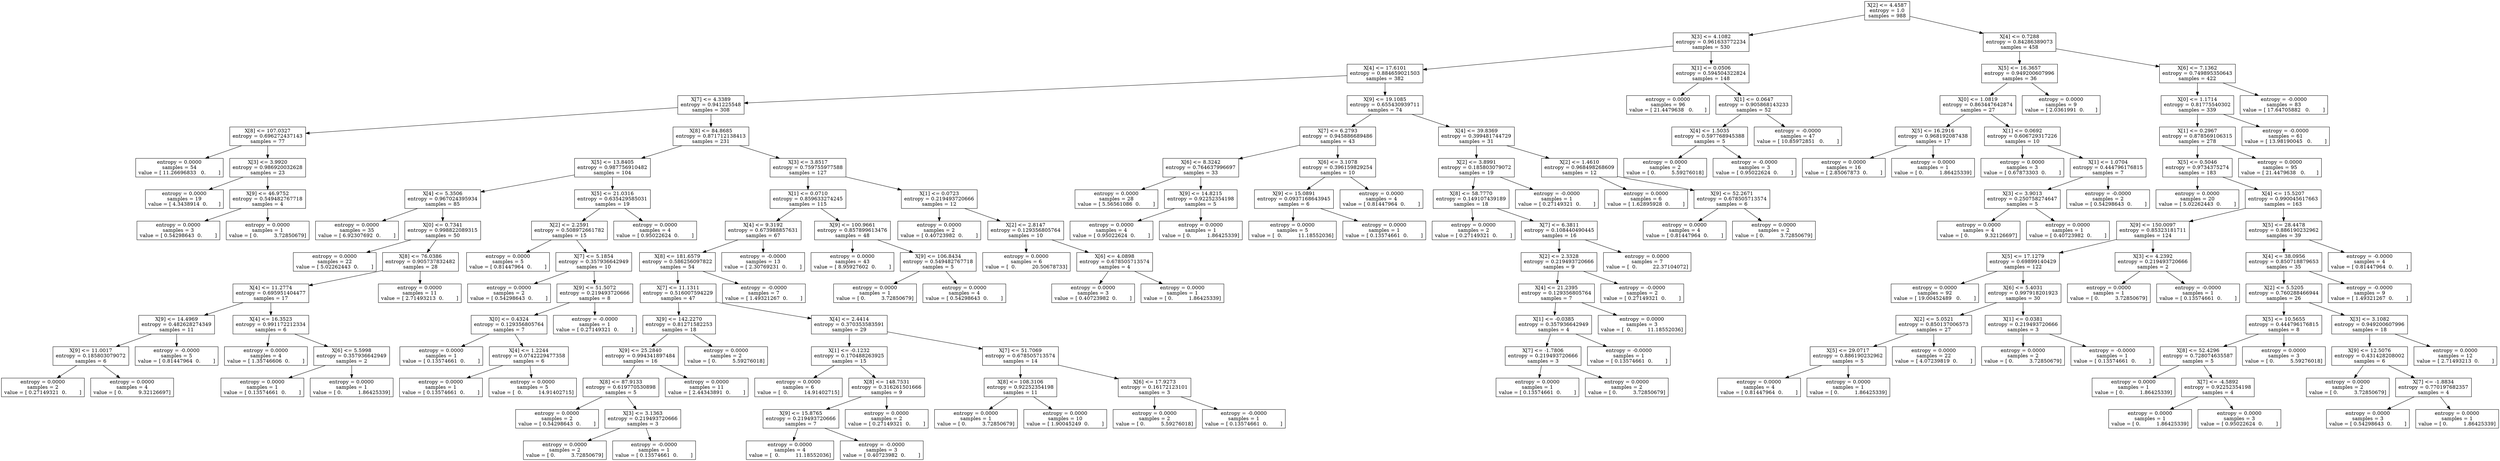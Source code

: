 digraph Tree {
0 [label="X[2] <= 4.4587\nentropy = 1.0\nsamples = 988", shape="box"] ;
1 [label="X[3] <= 4.1082\nentropy = 0.961633772234\nsamples = 530", shape="box"] ;
0 -> 1 ;
2 [label="X[4] <= 17.6101\nentropy = 0.884659021503\nsamples = 382", shape="box"] ;
1 -> 2 ;
3 [label="X[7] <= 4.3389\nentropy = 0.941225548\nsamples = 308", shape="box"] ;
2 -> 3 ;
4 [label="X[8] <= 107.0327\nentropy = 0.696272437143\nsamples = 77", shape="box"] ;
3 -> 4 ;
5 [label="entropy = 0.0000\nsamples = 54\nvalue = [ 11.26696833   0.        ]", shape="box"] ;
4 -> 5 ;
6 [label="X[3] <= 3.9920\nentropy = 0.986920032628\nsamples = 23", shape="box"] ;
4 -> 6 ;
7 [label="entropy = 0.0000\nsamples = 19\nvalue = [ 4.3438914  0.       ]", shape="box"] ;
6 -> 7 ;
8 [label="X[9] <= 46.9752\nentropy = 0.549482767718\nsamples = 4", shape="box"] ;
6 -> 8 ;
9 [label="entropy = 0.0000\nsamples = 3\nvalue = [ 0.54298643  0.        ]", shape="box"] ;
8 -> 9 ;
10 [label="entropy = 0.0000\nsamples = 1\nvalue = [ 0.          3.72850679]", shape="box"] ;
8 -> 10 ;
11 [label="X[8] <= 84.8685\nentropy = 0.871712138413\nsamples = 231", shape="box"] ;
3 -> 11 ;
12 [label="X[5] <= 13.8405\nentropy = 0.987756910482\nsamples = 104", shape="box"] ;
11 -> 12 ;
13 [label="X[4] <= 5.3506\nentropy = 0.967024395934\nsamples = 85", shape="box"] ;
12 -> 13 ;
14 [label="entropy = 0.0000\nsamples = 35\nvalue = [ 6.92307692  0.        ]", shape="box"] ;
13 -> 14 ;
15 [label="X[0] <= 0.7341\nentropy = 0.998822089315\nsamples = 50", shape="box"] ;
13 -> 15 ;
16 [label="entropy = 0.0000\nsamples = 22\nvalue = [ 5.02262443  0.        ]", shape="box"] ;
15 -> 16 ;
17 [label="X[8] <= 76.0386\nentropy = 0.905737832482\nsamples = 28", shape="box"] ;
15 -> 17 ;
18 [label="X[4] <= 11.2774\nentropy = 0.695951404477\nsamples = 17", shape="box"] ;
17 -> 18 ;
19 [label="X[9] <= 14.4969\nentropy = 0.482628274349\nsamples = 11", shape="box"] ;
18 -> 19 ;
20 [label="X[9] <= 11.0017\nentropy = 0.185803079072\nsamples = 6", shape="box"] ;
19 -> 20 ;
21 [label="entropy = 0.0000\nsamples = 2\nvalue = [ 0.27149321  0.        ]", shape="box"] ;
20 -> 21 ;
22 [label="entropy = 0.0000\nsamples = 4\nvalue = [ 0.          9.32126697]", shape="box"] ;
20 -> 22 ;
23 [label="entropy = -0.0000\nsamples = 5\nvalue = [ 0.81447964  0.        ]", shape="box"] ;
19 -> 23 ;
24 [label="X[4] <= 16.3523\nentropy = 0.991172212334\nsamples = 6", shape="box"] ;
18 -> 24 ;
25 [label="entropy = 0.0000\nsamples = 4\nvalue = [ 1.35746606  0.        ]", shape="box"] ;
24 -> 25 ;
26 [label="X[6] <= 5.5998\nentropy = 0.357936642949\nsamples = 2", shape="box"] ;
24 -> 26 ;
27 [label="entropy = 0.0000\nsamples = 1\nvalue = [ 0.13574661  0.        ]", shape="box"] ;
26 -> 27 ;
28 [label="entropy = 0.0000\nsamples = 1\nvalue = [ 0.          1.86425339]", shape="box"] ;
26 -> 28 ;
29 [label="entropy = 0.0000\nsamples = 11\nvalue = [ 2.71493213  0.        ]", shape="box"] ;
17 -> 29 ;
30 [label="X[5] <= 21.0316\nentropy = 0.635429585031\nsamples = 19", shape="box"] ;
12 -> 30 ;
31 [label="X[2] <= 2.2591\nentropy = 0.508972661782\nsamples = 15", shape="box"] ;
30 -> 31 ;
32 [label="entropy = 0.0000\nsamples = 5\nvalue = [ 0.81447964  0.        ]", shape="box"] ;
31 -> 32 ;
33 [label="X[7] <= 5.1854\nentropy = 0.357936642949\nsamples = 10", shape="box"] ;
31 -> 33 ;
34 [label="entropy = 0.0000\nsamples = 2\nvalue = [ 0.54298643  0.        ]", shape="box"] ;
33 -> 34 ;
35 [label="X[9] <= 51.5072\nentropy = 0.219493720666\nsamples = 8", shape="box"] ;
33 -> 35 ;
36 [label="X[0] <= 0.4324\nentropy = 0.129356805764\nsamples = 7", shape="box"] ;
35 -> 36 ;
37 [label="entropy = 0.0000\nsamples = 1\nvalue = [ 0.13574661  0.        ]", shape="box"] ;
36 -> 37 ;
38 [label="X[4] <= 1.2244\nentropy = 0.0742229477358\nsamples = 6", shape="box"] ;
36 -> 38 ;
39 [label="entropy = 0.0000\nsamples = 1\nvalue = [ 0.13574661  0.        ]", shape="box"] ;
38 -> 39 ;
40 [label="entropy = 0.0000\nsamples = 5\nvalue = [  0.          14.91402715]", shape="box"] ;
38 -> 40 ;
41 [label="entropy = -0.0000\nsamples = 1\nvalue = [ 0.27149321  0.        ]", shape="box"] ;
35 -> 41 ;
42 [label="entropy = 0.0000\nsamples = 4\nvalue = [ 0.95022624  0.        ]", shape="box"] ;
30 -> 42 ;
43 [label="X[3] <= 3.8517\nentropy = 0.759755977588\nsamples = 127", shape="box"] ;
11 -> 43 ;
44 [label="X[1] <= 0.0710\nentropy = 0.859633274245\nsamples = 115", shape="box"] ;
43 -> 44 ;
45 [label="X[4] <= 9.3192\nentropy = 0.673988857631\nsamples = 67", shape="box"] ;
44 -> 45 ;
46 [label="X[8] <= 181.6579\nentropy = 0.586256097822\nsamples = 54", shape="box"] ;
45 -> 46 ;
47 [label="X[7] <= 11.1311\nentropy = 0.516007594229\nsamples = 47", shape="box"] ;
46 -> 47 ;
48 [label="X[9] <= 142.2270\nentropy = 0.81271582253\nsamples = 18", shape="box"] ;
47 -> 48 ;
49 [label="X[9] <= 25.2840\nentropy = 0.994341897484\nsamples = 16", shape="box"] ;
48 -> 49 ;
50 [label="X[8] <= 87.9133\nentropy = 0.619770530898\nsamples = 5", shape="box"] ;
49 -> 50 ;
51 [label="entropy = 0.0000\nsamples = 2\nvalue = [ 0.54298643  0.        ]", shape="box"] ;
50 -> 51 ;
52 [label="X[3] <= 3.1363\nentropy = 0.219493720666\nsamples = 3", shape="box"] ;
50 -> 52 ;
53 [label="entropy = 0.0000\nsamples = 2\nvalue = [ 0.          3.72850679]", shape="box"] ;
52 -> 53 ;
54 [label="entropy = -0.0000\nsamples = 1\nvalue = [ 0.13574661  0.        ]", shape="box"] ;
52 -> 54 ;
55 [label="entropy = 0.0000\nsamples = 11\nvalue = [ 2.44343891  0.        ]", shape="box"] ;
49 -> 55 ;
56 [label="entropy = 0.0000\nsamples = 2\nvalue = [ 0.          5.59276018]", shape="box"] ;
48 -> 56 ;
57 [label="X[4] <= 2.4414\nentropy = 0.370353583591\nsamples = 29", shape="box"] ;
47 -> 57 ;
58 [label="X[1] <= -0.1232\nentropy = 0.170488263925\nsamples = 15", shape="box"] ;
57 -> 58 ;
59 [label="entropy = 0.0000\nsamples = 6\nvalue = [  0.          14.91402715]", shape="box"] ;
58 -> 59 ;
60 [label="X[8] <= 148.7531\nentropy = 0.316261501666\nsamples = 9", shape="box"] ;
58 -> 60 ;
61 [label="X[9] <= 15.8765\nentropy = 0.219493720666\nsamples = 7", shape="box"] ;
60 -> 61 ;
62 [label="entropy = 0.0000\nsamples = 4\nvalue = [  0.          11.18552036]", shape="box"] ;
61 -> 62 ;
63 [label="entropy = -0.0000\nsamples = 3\nvalue = [ 0.40723982  0.        ]", shape="box"] ;
61 -> 63 ;
64 [label="entropy = 0.0000\nsamples = 2\nvalue = [ 0.27149321  0.        ]", shape="box"] ;
60 -> 64 ;
65 [label="X[7] <= 51.7069\nentropy = 0.678505713574\nsamples = 14", shape="box"] ;
57 -> 65 ;
66 [label="X[8] <= 108.3106\nentropy = 0.92252354198\nsamples = 11", shape="box"] ;
65 -> 66 ;
67 [label="entropy = 0.0000\nsamples = 1\nvalue = [ 0.          3.72850679]", shape="box"] ;
66 -> 67 ;
68 [label="entropy = 0.0000\nsamples = 10\nvalue = [ 1.90045249  0.        ]", shape="box"] ;
66 -> 68 ;
69 [label="X[6] <= 17.9273\nentropy = 0.16172123101\nsamples = 3", shape="box"] ;
65 -> 69 ;
70 [label="entropy = 0.0000\nsamples = 2\nvalue = [ 0.          5.59276018]", shape="box"] ;
69 -> 70 ;
71 [label="entropy = -0.0000\nsamples = 1\nvalue = [ 0.13574661  0.        ]", shape="box"] ;
69 -> 71 ;
72 [label="entropy = -0.0000\nsamples = 7\nvalue = [ 1.49321267  0.        ]", shape="box"] ;
46 -> 72 ;
73 [label="entropy = -0.0000\nsamples = 13\nvalue = [ 2.30769231  0.        ]", shape="box"] ;
45 -> 73 ;
74 [label="X[9] <= 100.9661\nentropy = 0.857899613476\nsamples = 48", shape="box"] ;
44 -> 74 ;
75 [label="entropy = 0.0000\nsamples = 43\nvalue = [ 8.95927602  0.        ]", shape="box"] ;
74 -> 75 ;
76 [label="X[9] <= 106.8434\nentropy = 0.549482767718\nsamples = 5", shape="box"] ;
74 -> 76 ;
77 [label="entropy = 0.0000\nsamples = 1\nvalue = [ 0.          3.72850679]", shape="box"] ;
76 -> 77 ;
78 [label="entropy = 0.0000\nsamples = 4\nvalue = [ 0.54298643  0.        ]", shape="box"] ;
76 -> 78 ;
79 [label="X[1] <= 0.0723\nentropy = 0.219493720666\nsamples = 12", shape="box"] ;
43 -> 79 ;
80 [label="entropy = 0.0000\nsamples = 2\nvalue = [ 0.40723982  0.        ]", shape="box"] ;
79 -> 80 ;
81 [label="X[2] <= 2.8147\nentropy = 0.129356805764\nsamples = 10", shape="box"] ;
79 -> 81 ;
82 [label="entropy = 0.0000\nsamples = 6\nvalue = [  0.          20.50678733]", shape="box"] ;
81 -> 82 ;
83 [label="X[6] <= 4.0898\nentropy = 0.678505713574\nsamples = 4", shape="box"] ;
81 -> 83 ;
84 [label="entropy = 0.0000\nsamples = 3\nvalue = [ 0.40723982  0.        ]", shape="box"] ;
83 -> 84 ;
85 [label="entropy = 0.0000\nsamples = 1\nvalue = [ 0.          1.86425339]", shape="box"] ;
83 -> 85 ;
86 [label="X[9] <= 19.1085\nentropy = 0.655430939711\nsamples = 74", shape="box"] ;
2 -> 86 ;
87 [label="X[7] <= 6.2793\nentropy = 0.945886689486\nsamples = 43", shape="box"] ;
86 -> 87 ;
88 [label="X[6] <= 8.3242\nentropy = 0.764637996697\nsamples = 33", shape="box"] ;
87 -> 88 ;
89 [label="entropy = 0.0000\nsamples = 28\nvalue = [ 5.56561086  0.        ]", shape="box"] ;
88 -> 89 ;
90 [label="X[9] <= 14.8215\nentropy = 0.92252354198\nsamples = 5", shape="box"] ;
88 -> 90 ;
91 [label="entropy = 0.0000\nsamples = 4\nvalue = [ 0.95022624  0.        ]", shape="box"] ;
90 -> 91 ;
92 [label="entropy = 0.0000\nsamples = 1\nvalue = [ 0.          1.86425339]", shape="box"] ;
90 -> 92 ;
93 [label="X[6] <= 3.1078\nentropy = 0.396159829254\nsamples = 10", shape="box"] ;
87 -> 93 ;
94 [label="X[9] <= 15.0891\nentropy = 0.0937168643945\nsamples = 6", shape="box"] ;
93 -> 94 ;
95 [label="entropy = 0.0000\nsamples = 5\nvalue = [  0.          11.18552036]", shape="box"] ;
94 -> 95 ;
96 [label="entropy = 0.0000\nsamples = 1\nvalue = [ 0.13574661  0.        ]", shape="box"] ;
94 -> 96 ;
97 [label="entropy = 0.0000\nsamples = 4\nvalue = [ 0.81447964  0.        ]", shape="box"] ;
93 -> 97 ;
98 [label="X[4] <= 39.8369\nentropy = 0.399481744729\nsamples = 31", shape="box"] ;
86 -> 98 ;
99 [label="X[2] <= 3.8991\nentropy = 0.185803079072\nsamples = 19", shape="box"] ;
98 -> 99 ;
100 [label="X[8] <= 58.7770\nentropy = 0.149107439189\nsamples = 18", shape="box"] ;
99 -> 100 ;
101 [label="entropy = 0.0000\nsamples = 2\nvalue = [ 0.27149321  0.        ]", shape="box"] ;
100 -> 101 ;
102 [label="X[7] <= 6.3811\nentropy = 0.108440490445\nsamples = 16", shape="box"] ;
100 -> 102 ;
103 [label="X[2] <= 2.3328\nentropy = 0.219493720666\nsamples = 9", shape="box"] ;
102 -> 103 ;
104 [label="X[4] <= 21.2395\nentropy = 0.129356805764\nsamples = 7", shape="box"] ;
103 -> 104 ;
105 [label="X[1] <= -0.0385\nentropy = 0.357936642949\nsamples = 4", shape="box"] ;
104 -> 105 ;
106 [label="X[7] <= -1.7806\nentropy = 0.219493720666\nsamples = 3", shape="box"] ;
105 -> 106 ;
107 [label="entropy = 0.0000\nsamples = 1\nvalue = [ 0.13574661  0.        ]", shape="box"] ;
106 -> 107 ;
108 [label="entropy = 0.0000\nsamples = 2\nvalue = [ 0.          3.72850679]", shape="box"] ;
106 -> 108 ;
109 [label="entropy = -0.0000\nsamples = 1\nvalue = [ 0.13574661  0.        ]", shape="box"] ;
105 -> 109 ;
110 [label="entropy = 0.0000\nsamples = 3\nvalue = [  0.          11.18552036]", shape="box"] ;
104 -> 110 ;
111 [label="entropy = -0.0000\nsamples = 2\nvalue = [ 0.27149321  0.        ]", shape="box"] ;
103 -> 111 ;
112 [label="entropy = 0.0000\nsamples = 7\nvalue = [  0.          22.37104072]", shape="box"] ;
102 -> 112 ;
113 [label="entropy = -0.0000\nsamples = 1\nvalue = [ 0.27149321  0.        ]", shape="box"] ;
99 -> 113 ;
114 [label="X[2] <= 1.4610\nentropy = 0.968498268609\nsamples = 12", shape="box"] ;
98 -> 114 ;
115 [label="entropy = 0.0000\nsamples = 6\nvalue = [ 1.62895928  0.        ]", shape="box"] ;
114 -> 115 ;
116 [label="X[9] <= 52.2671\nentropy = 0.678505713574\nsamples = 6", shape="box"] ;
114 -> 116 ;
117 [label="entropy = 0.0000\nsamples = 4\nvalue = [ 0.81447964  0.        ]", shape="box"] ;
116 -> 117 ;
118 [label="entropy = 0.0000\nsamples = 2\nvalue = [ 0.          3.72850679]", shape="box"] ;
116 -> 118 ;
119 [label="X[1] <= 0.0506\nentropy = 0.594504322824\nsamples = 148", shape="box"] ;
1 -> 119 ;
120 [label="entropy = 0.0000\nsamples = 96\nvalue = [ 21.4479638   0.       ]", shape="box"] ;
119 -> 120 ;
121 [label="X[1] <= 0.0647\nentropy = 0.905868143233\nsamples = 52", shape="box"] ;
119 -> 121 ;
122 [label="X[4] <= 1.5035\nentropy = 0.597768945388\nsamples = 5", shape="box"] ;
121 -> 122 ;
123 [label="entropy = 0.0000\nsamples = 2\nvalue = [ 0.          5.59276018]", shape="box"] ;
122 -> 123 ;
124 [label="entropy = -0.0000\nsamples = 3\nvalue = [ 0.95022624  0.        ]", shape="box"] ;
122 -> 124 ;
125 [label="entropy = -0.0000\nsamples = 47\nvalue = [ 10.85972851   0.        ]", shape="box"] ;
121 -> 125 ;
126 [label="X[4] <= 0.7288\nentropy = 0.84286389073\nsamples = 458", shape="box"] ;
0 -> 126 ;
127 [label="X[5] <= 16.3657\nentropy = 0.949200607996\nsamples = 36", shape="box"] ;
126 -> 127 ;
128 [label="X[0] <= 1.0819\nentropy = 0.863447642874\nsamples = 27", shape="box"] ;
127 -> 128 ;
129 [label="X[5] <= 16.2916\nentropy = 0.968192087438\nsamples = 17", shape="box"] ;
128 -> 129 ;
130 [label="entropy = 0.0000\nsamples = 16\nvalue = [ 2.85067873  0.        ]", shape="box"] ;
129 -> 130 ;
131 [label="entropy = 0.0000\nsamples = 1\nvalue = [ 0.          1.86425339]", shape="box"] ;
129 -> 131 ;
132 [label="X[1] <= 0.0692\nentropy = 0.606729317226\nsamples = 10", shape="box"] ;
128 -> 132 ;
133 [label="entropy = 0.0000\nsamples = 3\nvalue = [ 0.67873303  0.        ]", shape="box"] ;
132 -> 133 ;
134 [label="X[1] <= 1.0704\nentropy = 0.444796176815\nsamples = 7", shape="box"] ;
132 -> 134 ;
135 [label="X[3] <= 3.9013\nentropy = 0.250758274647\nsamples = 5", shape="box"] ;
134 -> 135 ;
136 [label="entropy = 0.0000\nsamples = 4\nvalue = [ 0.          9.32126697]", shape="box"] ;
135 -> 136 ;
137 [label="entropy = 0.0000\nsamples = 1\nvalue = [ 0.40723982  0.        ]", shape="box"] ;
135 -> 137 ;
138 [label="entropy = -0.0000\nsamples = 2\nvalue = [ 0.54298643  0.        ]", shape="box"] ;
134 -> 138 ;
139 [label="entropy = 0.0000\nsamples = 9\nvalue = [ 2.0361991  0.       ]", shape="box"] ;
127 -> 139 ;
140 [label="X[6] <= 7.1362\nentropy = 0.749895350643\nsamples = 422", shape="box"] ;
126 -> 140 ;
141 [label="X[0] <= 1.1714\nentropy = 0.81775540302\nsamples = 339", shape="box"] ;
140 -> 141 ;
142 [label="X[1] <= 0.2967\nentropy = 0.878569106315\nsamples = 278", shape="box"] ;
141 -> 142 ;
143 [label="X[5] <= 0.5046\nentropy = 0.9734375274\nsamples = 183", shape="box"] ;
142 -> 143 ;
144 [label="entropy = 0.0000\nsamples = 20\nvalue = [ 5.02262443  0.        ]", shape="box"] ;
143 -> 144 ;
145 [label="X[4] <= 15.5207\nentropy = 0.990045617663\nsamples = 163", shape="box"] ;
143 -> 145 ;
146 [label="X[9] <= 150.0097\nentropy = 0.85323181711\nsamples = 124", shape="box"] ;
145 -> 146 ;
147 [label="X[5] <= 17.1279\nentropy = 0.69899140429\nsamples = 122", shape="box"] ;
146 -> 147 ;
148 [label="entropy = 0.0000\nsamples = 92\nvalue = [ 19.00452489   0.        ]", shape="box"] ;
147 -> 148 ;
149 [label="X[6] <= 5.4031\nentropy = 0.997918201923\nsamples = 30", shape="box"] ;
147 -> 149 ;
150 [label="X[2] <= 5.0521\nentropy = 0.850137006573\nsamples = 27", shape="box"] ;
149 -> 150 ;
151 [label="X[5] <= 29.0717\nentropy = 0.886190232962\nsamples = 5", shape="box"] ;
150 -> 151 ;
152 [label="entropy = 0.0000\nsamples = 4\nvalue = [ 0.81447964  0.        ]", shape="box"] ;
151 -> 152 ;
153 [label="entropy = 0.0000\nsamples = 1\nvalue = [ 0.          1.86425339]", shape="box"] ;
151 -> 153 ;
154 [label="entropy = 0.0000\nsamples = 22\nvalue = [ 4.07239819  0.        ]", shape="box"] ;
150 -> 154 ;
155 [label="X[1] <= 0.0381\nentropy = 0.219493720666\nsamples = 3", shape="box"] ;
149 -> 155 ;
156 [label="entropy = 0.0000\nsamples = 2\nvalue = [ 0.          3.72850679]", shape="box"] ;
155 -> 156 ;
157 [label="entropy = -0.0000\nsamples = 1\nvalue = [ 0.13574661  0.        ]", shape="box"] ;
155 -> 157 ;
158 [label="X[3] <= 4.2392\nentropy = 0.219493720666\nsamples = 2", shape="box"] ;
146 -> 158 ;
159 [label="entropy = 0.0000\nsamples = 1\nvalue = [ 0.          3.72850679]", shape="box"] ;
158 -> 159 ;
160 [label="entropy = -0.0000\nsamples = 1\nvalue = [ 0.13574661  0.        ]", shape="box"] ;
158 -> 160 ;
161 [label="X[5] <= 28.4478\nentropy = 0.886190232962\nsamples = 39", shape="box"] ;
145 -> 161 ;
162 [label="X[4] <= 38.0956\nentropy = 0.850718879653\nsamples = 35", shape="box"] ;
161 -> 162 ;
163 [label="X[2] <= 5.5205\nentropy = 0.760288466944\nsamples = 26", shape="box"] ;
162 -> 163 ;
164 [label="X[5] <= 10.5655\nentropy = 0.444796176815\nsamples = 8", shape="box"] ;
163 -> 164 ;
165 [label="X[8] <= 52.4296\nentropy = 0.728074635587\nsamples = 5", shape="box"] ;
164 -> 165 ;
166 [label="entropy = 0.0000\nsamples = 1\nvalue = [ 0.          1.86425339]", shape="box"] ;
165 -> 166 ;
167 [label="X[7] <= -4.5892\nentropy = 0.92252354198\nsamples = 4", shape="box"] ;
165 -> 167 ;
168 [label="entropy = 0.0000\nsamples = 1\nvalue = [ 0.          1.86425339]", shape="box"] ;
167 -> 168 ;
169 [label="entropy = 0.0000\nsamples = 3\nvalue = [ 0.95022624  0.        ]", shape="box"] ;
167 -> 169 ;
170 [label="entropy = 0.0000\nsamples = 3\nvalue = [ 0.          5.59276018]", shape="box"] ;
164 -> 170 ;
171 [label="X[3] <= 3.1082\nentropy = 0.949200607996\nsamples = 18", shape="box"] ;
163 -> 171 ;
172 [label="X[9] <= 12.5076\nentropy = 0.431428208002\nsamples = 6", shape="box"] ;
171 -> 172 ;
173 [label="entropy = 0.0000\nsamples = 2\nvalue = [ 0.          3.72850679]", shape="box"] ;
172 -> 173 ;
174 [label="X[7] <= -1.8834\nentropy = 0.770197682357\nsamples = 4", shape="box"] ;
172 -> 174 ;
175 [label="entropy = 0.0000\nsamples = 3\nvalue = [ 0.54298643  0.        ]", shape="box"] ;
174 -> 175 ;
176 [label="entropy = 0.0000\nsamples = 1\nvalue = [ 0.          1.86425339]", shape="box"] ;
174 -> 176 ;
177 [label="entropy = 0.0000\nsamples = 12\nvalue = [ 2.71493213  0.        ]", shape="box"] ;
171 -> 177 ;
178 [label="entropy = -0.0000\nsamples = 9\nvalue = [ 1.49321267  0.        ]", shape="box"] ;
162 -> 178 ;
179 [label="entropy = -0.0000\nsamples = 4\nvalue = [ 0.81447964  0.        ]", shape="box"] ;
161 -> 179 ;
180 [label="entropy = 0.0000\nsamples = 95\nvalue = [ 21.4479638   0.       ]", shape="box"] ;
142 -> 180 ;
181 [label="entropy = -0.0000\nsamples = 61\nvalue = [ 13.98190045   0.        ]", shape="box"] ;
141 -> 181 ;
182 [label="entropy = -0.0000\nsamples = 83\nvalue = [ 17.64705882   0.        ]", shape="box"] ;
140 -> 182 ;
}